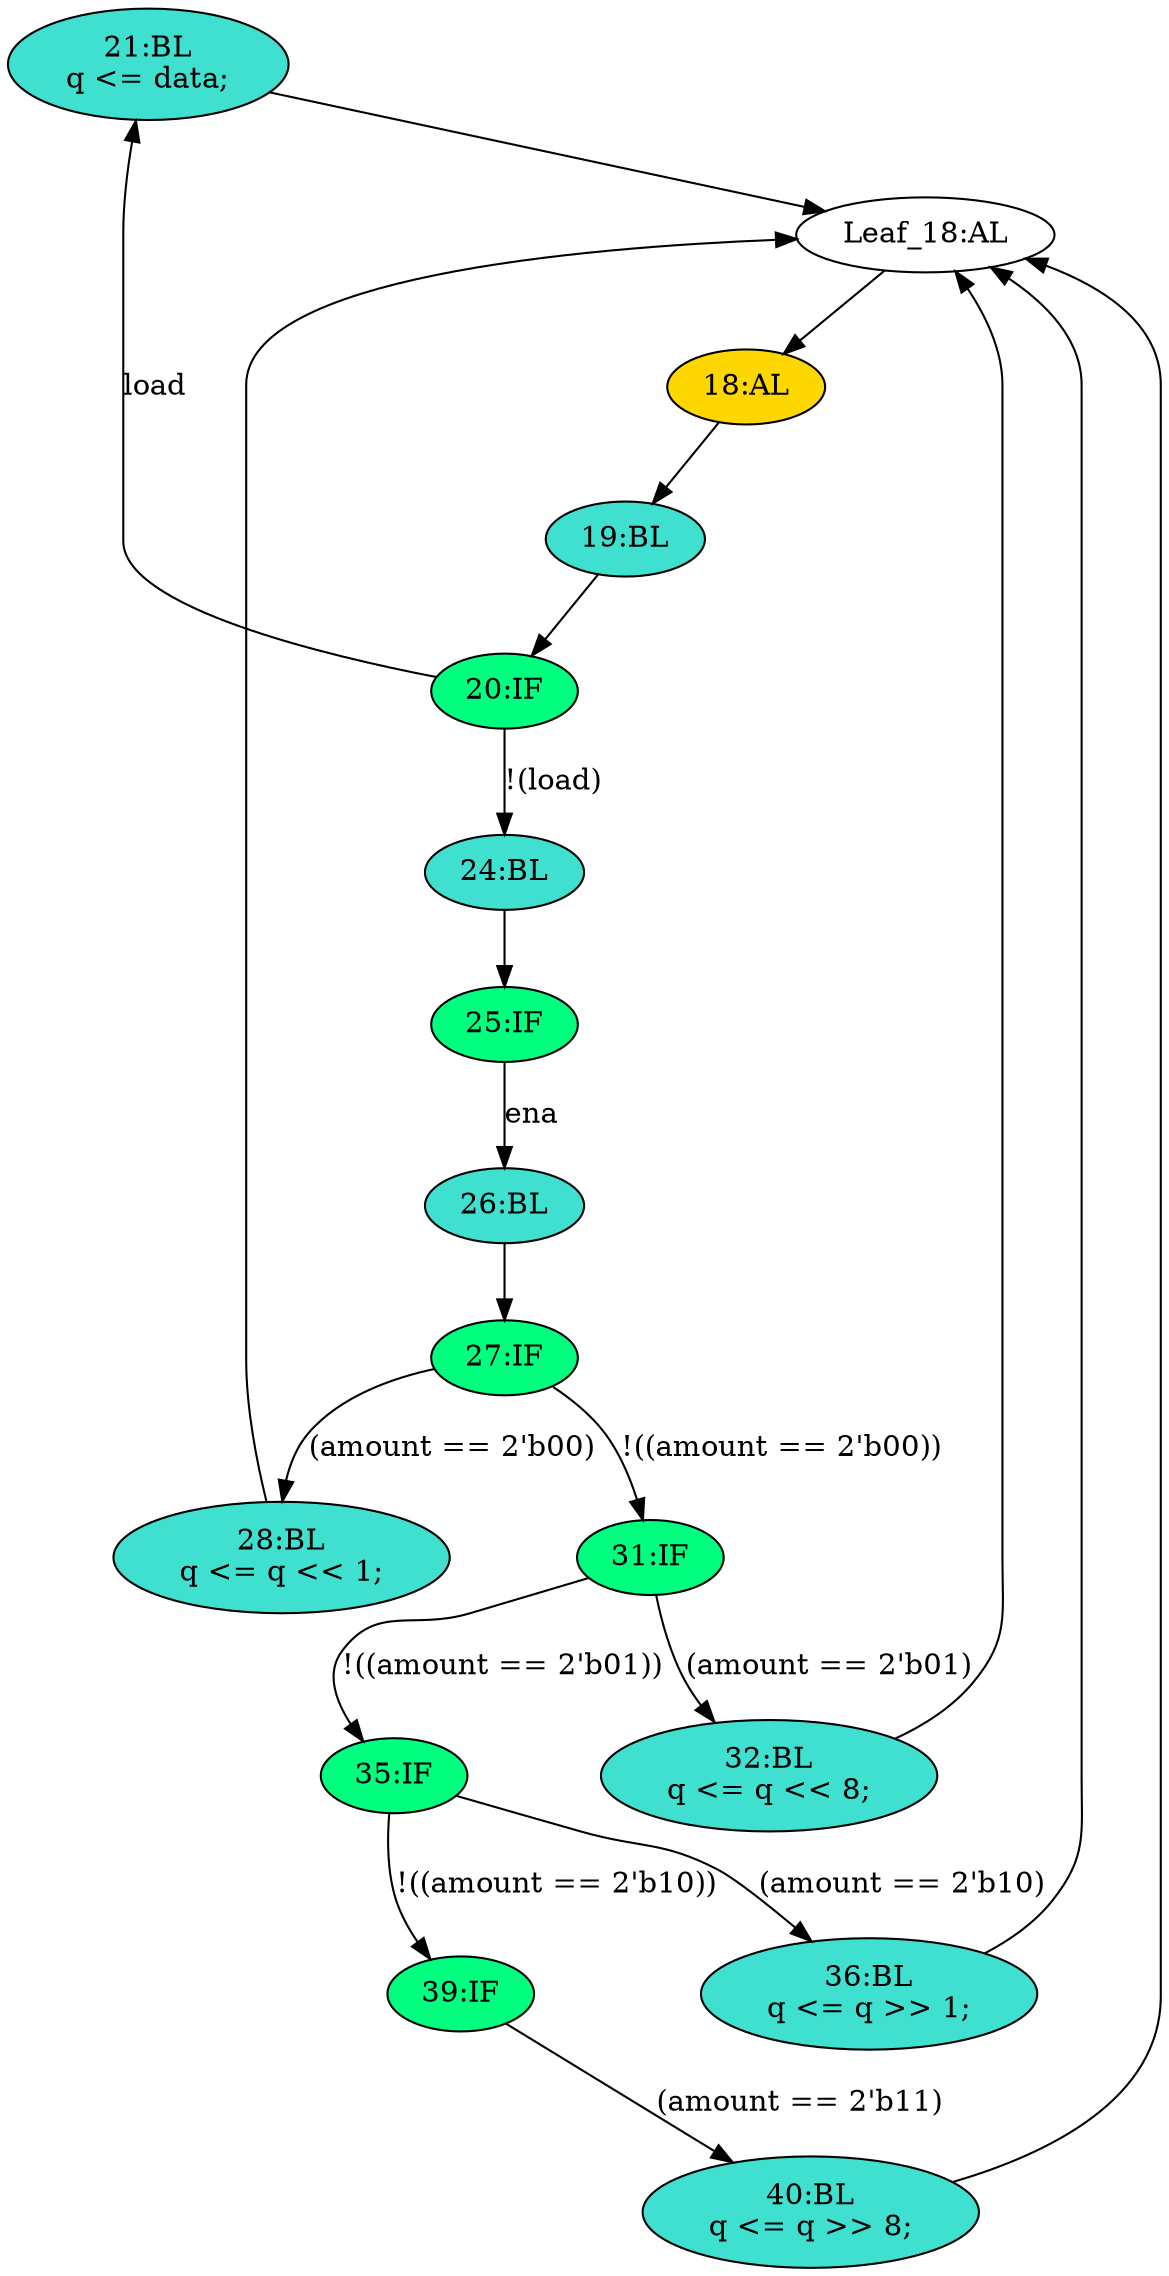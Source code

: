 strict digraph "compose( ,  )" {
	node [label="\N"];
	"21:BL"	[ast="<pyverilog.vparser.ast.Block object at 0x7fb0311f7090>",
		fillcolor=turquoise,
		label="21:BL
q <= data;",
		statements="[<pyverilog.vparser.ast.NonblockingSubstitution object at 0x7fb0311e3210>]",
		style=filled,
		typ=Block];
	"Leaf_18:AL"	[def_var="['q']",
		label="Leaf_18:AL"];
	"21:BL" -> "Leaf_18:AL"	[cond="[]",
		lineno=None];
	"27:IF"	[ast="<pyverilog.vparser.ast.IfStatement object at 0x7fb0311fdd10>",
		fillcolor=springgreen,
		label="27:IF",
		statements="[]",
		style=filled,
		typ=IfStatement];
	"28:BL"	[ast="<pyverilog.vparser.ast.Block object at 0x7fb0311f1650>",
		fillcolor=turquoise,
		label="28:BL
q <= q << 1;",
		statements="[<pyverilog.vparser.ast.NonblockingSubstitution object at 0x7fb0311e6650>]",
		style=filled,
		typ=Block];
	"27:IF" -> "28:BL"	[cond="['amount']",
		label="(amount == 2'b00)",
		lineno=27];
	"31:IF"	[ast="<pyverilog.vparser.ast.IfStatement object at 0x7fb03155ee50>",
		fillcolor=springgreen,
		label="31:IF",
		statements="[]",
		style=filled,
		typ=IfStatement];
	"27:IF" -> "31:IF"	[cond="['amount']",
		label="!((amount == 2'b00))",
		lineno=27];
	"18:AL"	[ast="<pyverilog.vparser.ast.Always object at 0x7fb0311f71d0>",
		clk_sens=True,
		fillcolor=gold,
		label="18:AL",
		sens="['clk']",
		statements="[]",
		style=filled,
		typ=Always,
		use_var="['load', 'ena', 'amount', 'data', 'q']"];
	"Leaf_18:AL" -> "18:AL";
	"32:BL"	[ast="<pyverilog.vparser.ast.Block object at 0x7fb0311e6450>",
		fillcolor=turquoise,
		label="32:BL
q <= q << 8;",
		statements="[<pyverilog.vparser.ast.NonblockingSubstitution object at 0x7fb035345d10>]",
		style=filled,
		typ=Block];
	"32:BL" -> "Leaf_18:AL"	[cond="[]",
		lineno=None];
	"39:IF"	[ast="<pyverilog.vparser.ast.IfStatement object at 0x7fb031098350>",
		fillcolor=springgreen,
		label="39:IF",
		statements="[]",
		style=filled,
		typ=IfStatement];
	"40:BL"	[ast="<pyverilog.vparser.ast.Block object at 0x7fb031098bd0>",
		fillcolor=turquoise,
		label="40:BL
q <= q >> 8;",
		statements="[<pyverilog.vparser.ast.NonblockingSubstitution object at 0x7fb031098a50>]",
		style=filled,
		typ=Block];
	"39:IF" -> "40:BL"	[cond="['amount']",
		label="(amount == 2'b11)",
		lineno=39];
	"35:IF"	[ast="<pyverilog.vparser.ast.IfStatement object at 0x7fb031446510>",
		fillcolor=springgreen,
		label="35:IF",
		statements="[]",
		style=filled,
		typ=IfStatement];
	"35:IF" -> "39:IF"	[cond="['amount']",
		label="!((amount == 2'b10))",
		lineno=35];
	"36:BL"	[ast="<pyverilog.vparser.ast.Block object at 0x7fb0314a0f90>",
		fillcolor=turquoise,
		label="36:BL
q <= q >> 1;",
		statements="[<pyverilog.vparser.ast.NonblockingSubstitution object at 0x7fb031446550>]",
		style=filled,
		typ=Block];
	"35:IF" -> "36:BL"	[cond="['amount']",
		label="(amount == 2'b10)",
		lineno=35];
	"40:BL" -> "Leaf_18:AL"	[cond="[]",
		lineno=None];
	"19:BL"	[ast="<pyverilog.vparser.ast.Block object at 0x7fb0311e3d10>",
		fillcolor=turquoise,
		label="19:BL",
		statements="[]",
		style=filled,
		typ=Block];
	"20:IF"	[ast="<pyverilog.vparser.ast.IfStatement object at 0x7fb0311e3ed0>",
		fillcolor=springgreen,
		label="20:IF",
		statements="[]",
		style=filled,
		typ=IfStatement];
	"19:BL" -> "20:IF"	[cond="[]",
		lineno=None];
	"26:BL"	[ast="<pyverilog.vparser.ast.Block object at 0x7fb03118ecd0>",
		fillcolor=turquoise,
		label="26:BL",
		statements="[]",
		style=filled,
		typ=Block];
	"26:BL" -> "27:IF"	[cond="[]",
		lineno=None];
	"20:IF" -> "21:BL"	[cond="['load']",
		label=load,
		lineno=20];
	"24:BL"	[ast="<pyverilog.vparser.ast.Block object at 0x7fb03118ee90>",
		fillcolor=turquoise,
		label="24:BL",
		statements="[]",
		style=filled,
		typ=Block];
	"20:IF" -> "24:BL"	[cond="['load']",
		label="!(load)",
		lineno=20];
	"28:BL" -> "Leaf_18:AL"	[cond="[]",
		lineno=None];
	"25:IF"	[ast="<pyverilog.vparser.ast.IfStatement object at 0x7fb03118ebd0>",
		fillcolor=springgreen,
		label="25:IF",
		statements="[]",
		style=filled,
		typ=IfStatement];
	"24:BL" -> "25:IF"	[cond="[]",
		lineno=None];
	"25:IF" -> "26:BL"	[cond="['ena']",
		label=ena,
		lineno=25];
	"18:AL" -> "19:BL"	[cond="[]",
		lineno=None];
	"31:IF" -> "32:BL"	[cond="['amount']",
		label="(amount == 2'b01)",
		lineno=31];
	"31:IF" -> "35:IF"	[cond="['amount']",
		label="!((amount == 2'b01))",
		lineno=31];
	"36:BL" -> "Leaf_18:AL"	[cond="[]",
		lineno=None];
}
